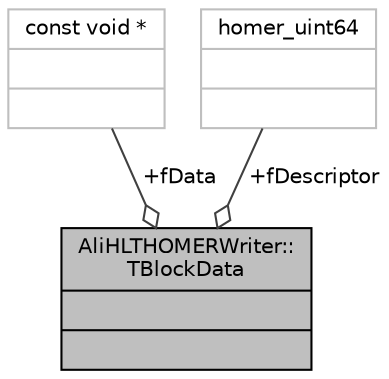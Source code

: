 digraph "AliHLTHOMERWriter::TBlockData"
{
 // INTERACTIVE_SVG=YES
  bgcolor="transparent";
  edge [fontname="Helvetica",fontsize="10",labelfontname="Helvetica",labelfontsize="10"];
  node [fontname="Helvetica",fontsize="10",shape=record];
  Node1 [label="{AliHLTHOMERWriter::\lTBlockData\n||}",height=0.2,width=0.4,color="black", fillcolor="grey75", style="filled" fontcolor="black"];
  Node2 -> Node1 [color="grey25",fontsize="10",style="solid",label=" +fData" ,arrowhead="odiamond",fontname="Helvetica"];
  Node2 [label="{const void *\n||}",height=0.2,width=0.4,color="grey75"];
  Node3 -> Node1 [color="grey25",fontsize="10",style="solid",label=" +fDescriptor" ,arrowhead="odiamond",fontname="Helvetica"];
  Node3 [label="{homer_uint64\n||}",height=0.2,width=0.4,color="grey75"];
}
